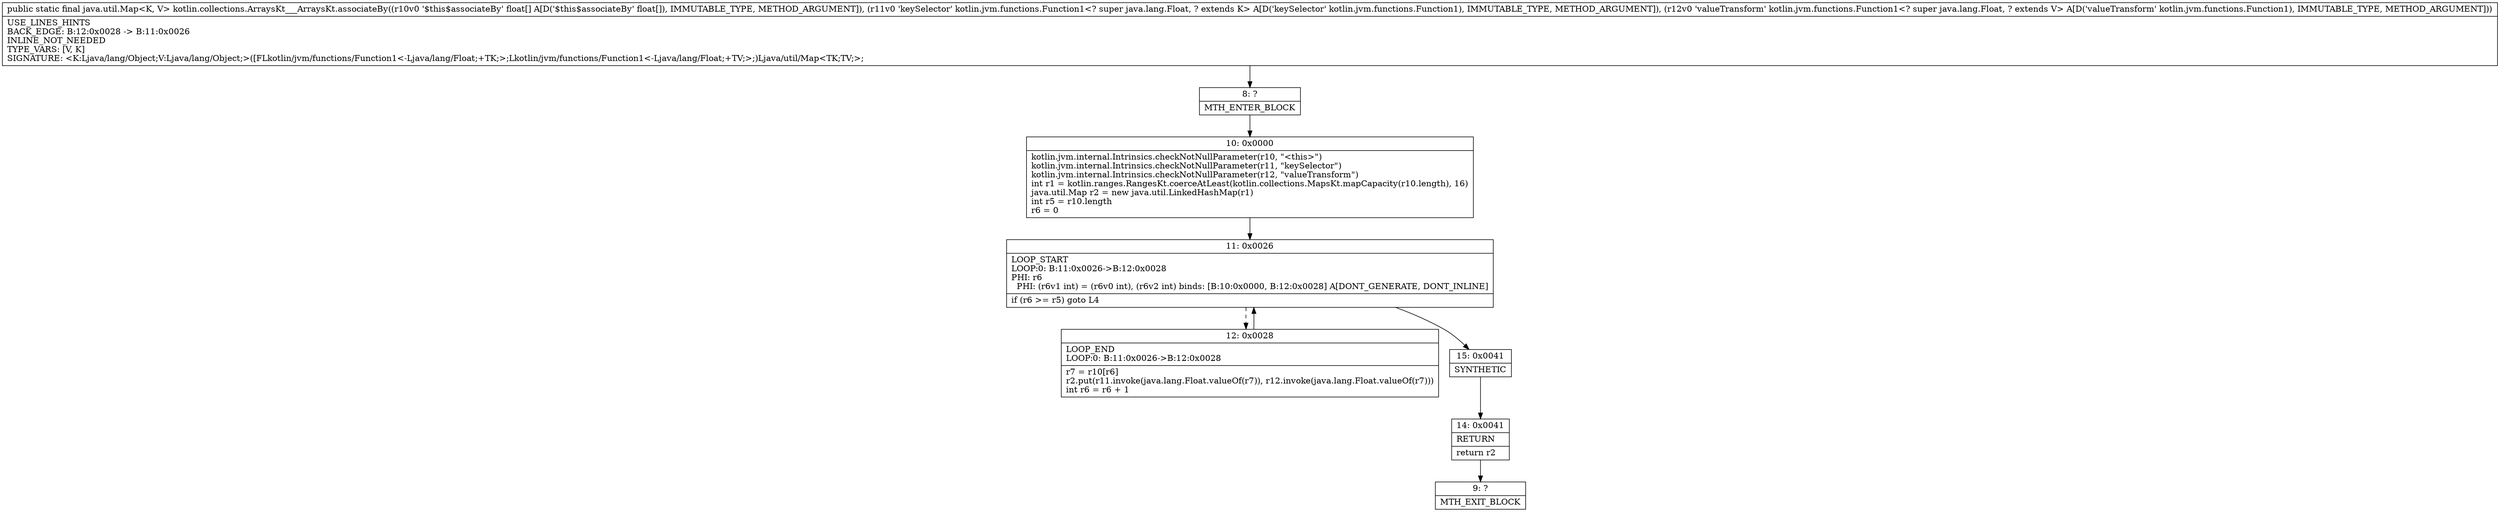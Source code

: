 digraph "CFG forkotlin.collections.ArraysKt___ArraysKt.associateBy([FLkotlin\/jvm\/functions\/Function1;Lkotlin\/jvm\/functions\/Function1;)Ljava\/util\/Map;" {
Node_8 [shape=record,label="{8\:\ ?|MTH_ENTER_BLOCK\l}"];
Node_10 [shape=record,label="{10\:\ 0x0000|kotlin.jvm.internal.Intrinsics.checkNotNullParameter(r10, \"\<this\>\")\lkotlin.jvm.internal.Intrinsics.checkNotNullParameter(r11, \"keySelector\")\lkotlin.jvm.internal.Intrinsics.checkNotNullParameter(r12, \"valueTransform\")\lint r1 = kotlin.ranges.RangesKt.coerceAtLeast(kotlin.collections.MapsKt.mapCapacity(r10.length), 16)\ljava.util.Map r2 = new java.util.LinkedHashMap(r1)\lint r5 = r10.length\lr6 = 0\l}"];
Node_11 [shape=record,label="{11\:\ 0x0026|LOOP_START\lLOOP:0: B:11:0x0026\-\>B:12:0x0028\lPHI: r6 \l  PHI: (r6v1 int) = (r6v0 int), (r6v2 int) binds: [B:10:0x0000, B:12:0x0028] A[DONT_GENERATE, DONT_INLINE]\l|if (r6 \>= r5) goto L4\l}"];
Node_12 [shape=record,label="{12\:\ 0x0028|LOOP_END\lLOOP:0: B:11:0x0026\-\>B:12:0x0028\l|r7 = r10[r6]\lr2.put(r11.invoke(java.lang.Float.valueOf(r7)), r12.invoke(java.lang.Float.valueOf(r7)))\lint r6 = r6 + 1\l}"];
Node_15 [shape=record,label="{15\:\ 0x0041|SYNTHETIC\l}"];
Node_14 [shape=record,label="{14\:\ 0x0041|RETURN\l|return r2\l}"];
Node_9 [shape=record,label="{9\:\ ?|MTH_EXIT_BLOCK\l}"];
MethodNode[shape=record,label="{public static final java.util.Map\<K, V\> kotlin.collections.ArraysKt___ArraysKt.associateBy((r10v0 '$this$associateBy' float[] A[D('$this$associateBy' float[]), IMMUTABLE_TYPE, METHOD_ARGUMENT]), (r11v0 'keySelector' kotlin.jvm.functions.Function1\<? super java.lang.Float, ? extends K\> A[D('keySelector' kotlin.jvm.functions.Function1), IMMUTABLE_TYPE, METHOD_ARGUMENT]), (r12v0 'valueTransform' kotlin.jvm.functions.Function1\<? super java.lang.Float, ? extends V\> A[D('valueTransform' kotlin.jvm.functions.Function1), IMMUTABLE_TYPE, METHOD_ARGUMENT]))  | USE_LINES_HINTS\lBACK_EDGE: B:12:0x0028 \-\> B:11:0x0026\lINLINE_NOT_NEEDED\lTYPE_VARS: [V, K]\lSIGNATURE: \<K:Ljava\/lang\/Object;V:Ljava\/lang\/Object;\>([FLkotlin\/jvm\/functions\/Function1\<\-Ljava\/lang\/Float;+TK;\>;Lkotlin\/jvm\/functions\/Function1\<\-Ljava\/lang\/Float;+TV;\>;)Ljava\/util\/Map\<TK;TV;\>;\l}"];
MethodNode -> Node_8;Node_8 -> Node_10;
Node_10 -> Node_11;
Node_11 -> Node_12[style=dashed];
Node_11 -> Node_15;
Node_12 -> Node_11;
Node_15 -> Node_14;
Node_14 -> Node_9;
}

